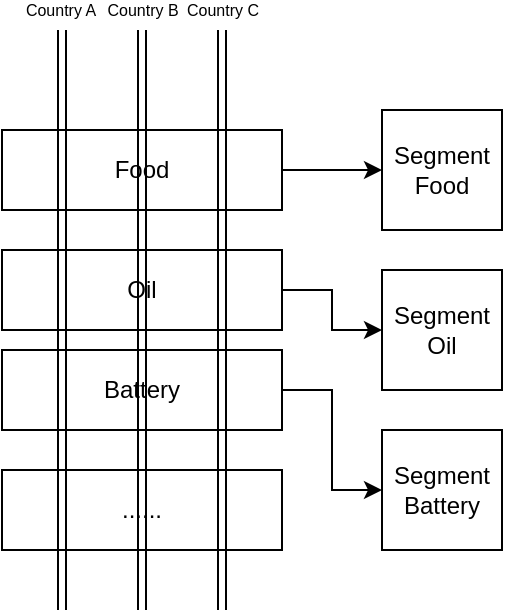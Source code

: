 <mxfile version="26.1.1">
  <diagram name="Seite-1" id="YpslYr3ygntDOcOYtWfc">
    <mxGraphModel dx="819" dy="422" grid="1" gridSize="10" guides="1" tooltips="1" connect="1" arrows="1" fold="1" page="1" pageScale="1" pageWidth="827" pageHeight="1169" math="0" shadow="0">
      <root>
        <mxCell id="0" />
        <mxCell id="1" parent="0" />
        <mxCell id="tbhEzkc6CAuonSA8ict4-21" style="edgeStyle=orthogonalEdgeStyle;rounded=0;orthogonalLoop=1;jettySize=auto;html=1;exitX=1;exitY=0.5;exitDx=0;exitDy=0;" edge="1" parent="1" source="tbhEzkc6CAuonSA8ict4-1" target="tbhEzkc6CAuonSA8ict4-14">
          <mxGeometry relative="1" as="geometry" />
        </mxCell>
        <mxCell id="tbhEzkc6CAuonSA8ict4-1" value="Food" style="rounded=0;whiteSpace=wrap;html=1;" vertex="1" parent="1">
          <mxGeometry x="130" y="80" width="140" height="40" as="geometry" />
        </mxCell>
        <mxCell id="tbhEzkc6CAuonSA8ict4-22" style="edgeStyle=orthogonalEdgeStyle;rounded=0;orthogonalLoop=1;jettySize=auto;html=1;exitX=1;exitY=0.5;exitDx=0;exitDy=0;entryX=0;entryY=0.5;entryDx=0;entryDy=0;" edge="1" parent="1" source="tbhEzkc6CAuonSA8ict4-2" target="tbhEzkc6CAuonSA8ict4-15">
          <mxGeometry relative="1" as="geometry" />
        </mxCell>
        <mxCell id="tbhEzkc6CAuonSA8ict4-2" value="Oil" style="rounded=0;whiteSpace=wrap;html=1;" vertex="1" parent="1">
          <mxGeometry x="130" y="140" width="140" height="40" as="geometry" />
        </mxCell>
        <mxCell id="tbhEzkc6CAuonSA8ict4-23" style="edgeStyle=orthogonalEdgeStyle;rounded=0;orthogonalLoop=1;jettySize=auto;html=1;exitX=1;exitY=0.5;exitDx=0;exitDy=0;" edge="1" parent="1" source="tbhEzkc6CAuonSA8ict4-3" target="tbhEzkc6CAuonSA8ict4-16">
          <mxGeometry relative="1" as="geometry" />
        </mxCell>
        <mxCell id="tbhEzkc6CAuonSA8ict4-3" value="Battery" style="rounded=0;whiteSpace=wrap;html=1;" vertex="1" parent="1">
          <mxGeometry x="130" y="190" width="140" height="40" as="geometry" />
        </mxCell>
        <mxCell id="tbhEzkc6CAuonSA8ict4-5" value="......" style="rounded=0;whiteSpace=wrap;html=1;" vertex="1" parent="1">
          <mxGeometry x="130" y="250" width="140" height="40" as="geometry" />
        </mxCell>
        <mxCell id="tbhEzkc6CAuonSA8ict4-7" value="" style="shape=link;html=1;rounded=0;" edge="1" parent="1">
          <mxGeometry width="100" relative="1" as="geometry">
            <mxPoint x="160" y="30" as="sourcePoint" />
            <mxPoint x="160" y="320" as="targetPoint" />
          </mxGeometry>
        </mxCell>
        <mxCell id="tbhEzkc6CAuonSA8ict4-11" value="Country A" style="edgeLabel;html=1;align=center;verticalAlign=middle;resizable=0;points=[];fontSize=8;" vertex="1" connectable="0" parent="tbhEzkc6CAuonSA8ict4-7">
          <mxGeometry x="-0.3" y="-1" relative="1" as="geometry">
            <mxPoint y="-112" as="offset" />
          </mxGeometry>
        </mxCell>
        <mxCell id="tbhEzkc6CAuonSA8ict4-8" value="" style="shape=link;html=1;rounded=0;" edge="1" parent="1">
          <mxGeometry width="100" relative="1" as="geometry">
            <mxPoint x="240" y="30" as="sourcePoint" />
            <mxPoint x="240" y="320" as="targetPoint" />
          </mxGeometry>
        </mxCell>
        <mxCell id="tbhEzkc6CAuonSA8ict4-13" value="Country C" style="edgeLabel;html=1;align=center;verticalAlign=middle;resizable=0;points=[];fontSize=8;" vertex="1" connectable="0" parent="tbhEzkc6CAuonSA8ict4-8">
          <mxGeometry x="0.317" relative="1" as="geometry">
            <mxPoint y="-201" as="offset" />
          </mxGeometry>
        </mxCell>
        <mxCell id="tbhEzkc6CAuonSA8ict4-9" value="" style="shape=link;html=1;rounded=0;" edge="1" parent="1">
          <mxGeometry width="100" relative="1" as="geometry">
            <mxPoint x="200" y="30" as="sourcePoint" />
            <mxPoint x="200" y="320" as="targetPoint" />
          </mxGeometry>
        </mxCell>
        <mxCell id="tbhEzkc6CAuonSA8ict4-12" value="Country B" style="edgeLabel;html=1;align=center;verticalAlign=middle;resizable=0;points=[];fontSize=8;" vertex="1" connectable="0" parent="tbhEzkc6CAuonSA8ict4-9">
          <mxGeometry x="-0.677" y="-1" relative="1" as="geometry">
            <mxPoint x="1" y="-57" as="offset" />
          </mxGeometry>
        </mxCell>
        <mxCell id="tbhEzkc6CAuonSA8ict4-14" value="Segment&lt;br&gt;Food" style="whiteSpace=wrap;html=1;" vertex="1" parent="1">
          <mxGeometry x="320" y="70" width="60" height="60" as="geometry" />
        </mxCell>
        <mxCell id="tbhEzkc6CAuonSA8ict4-15" value="Segment&lt;br&gt;Oil" style="whiteSpace=wrap;html=1;" vertex="1" parent="1">
          <mxGeometry x="320" y="150" width="60" height="60" as="geometry" />
        </mxCell>
        <mxCell id="tbhEzkc6CAuonSA8ict4-16" value="Segment Battery" style="whiteSpace=wrap;html=1;" vertex="1" parent="1">
          <mxGeometry x="320" y="230" width="60" height="60" as="geometry" />
        </mxCell>
      </root>
    </mxGraphModel>
  </diagram>
</mxfile>

